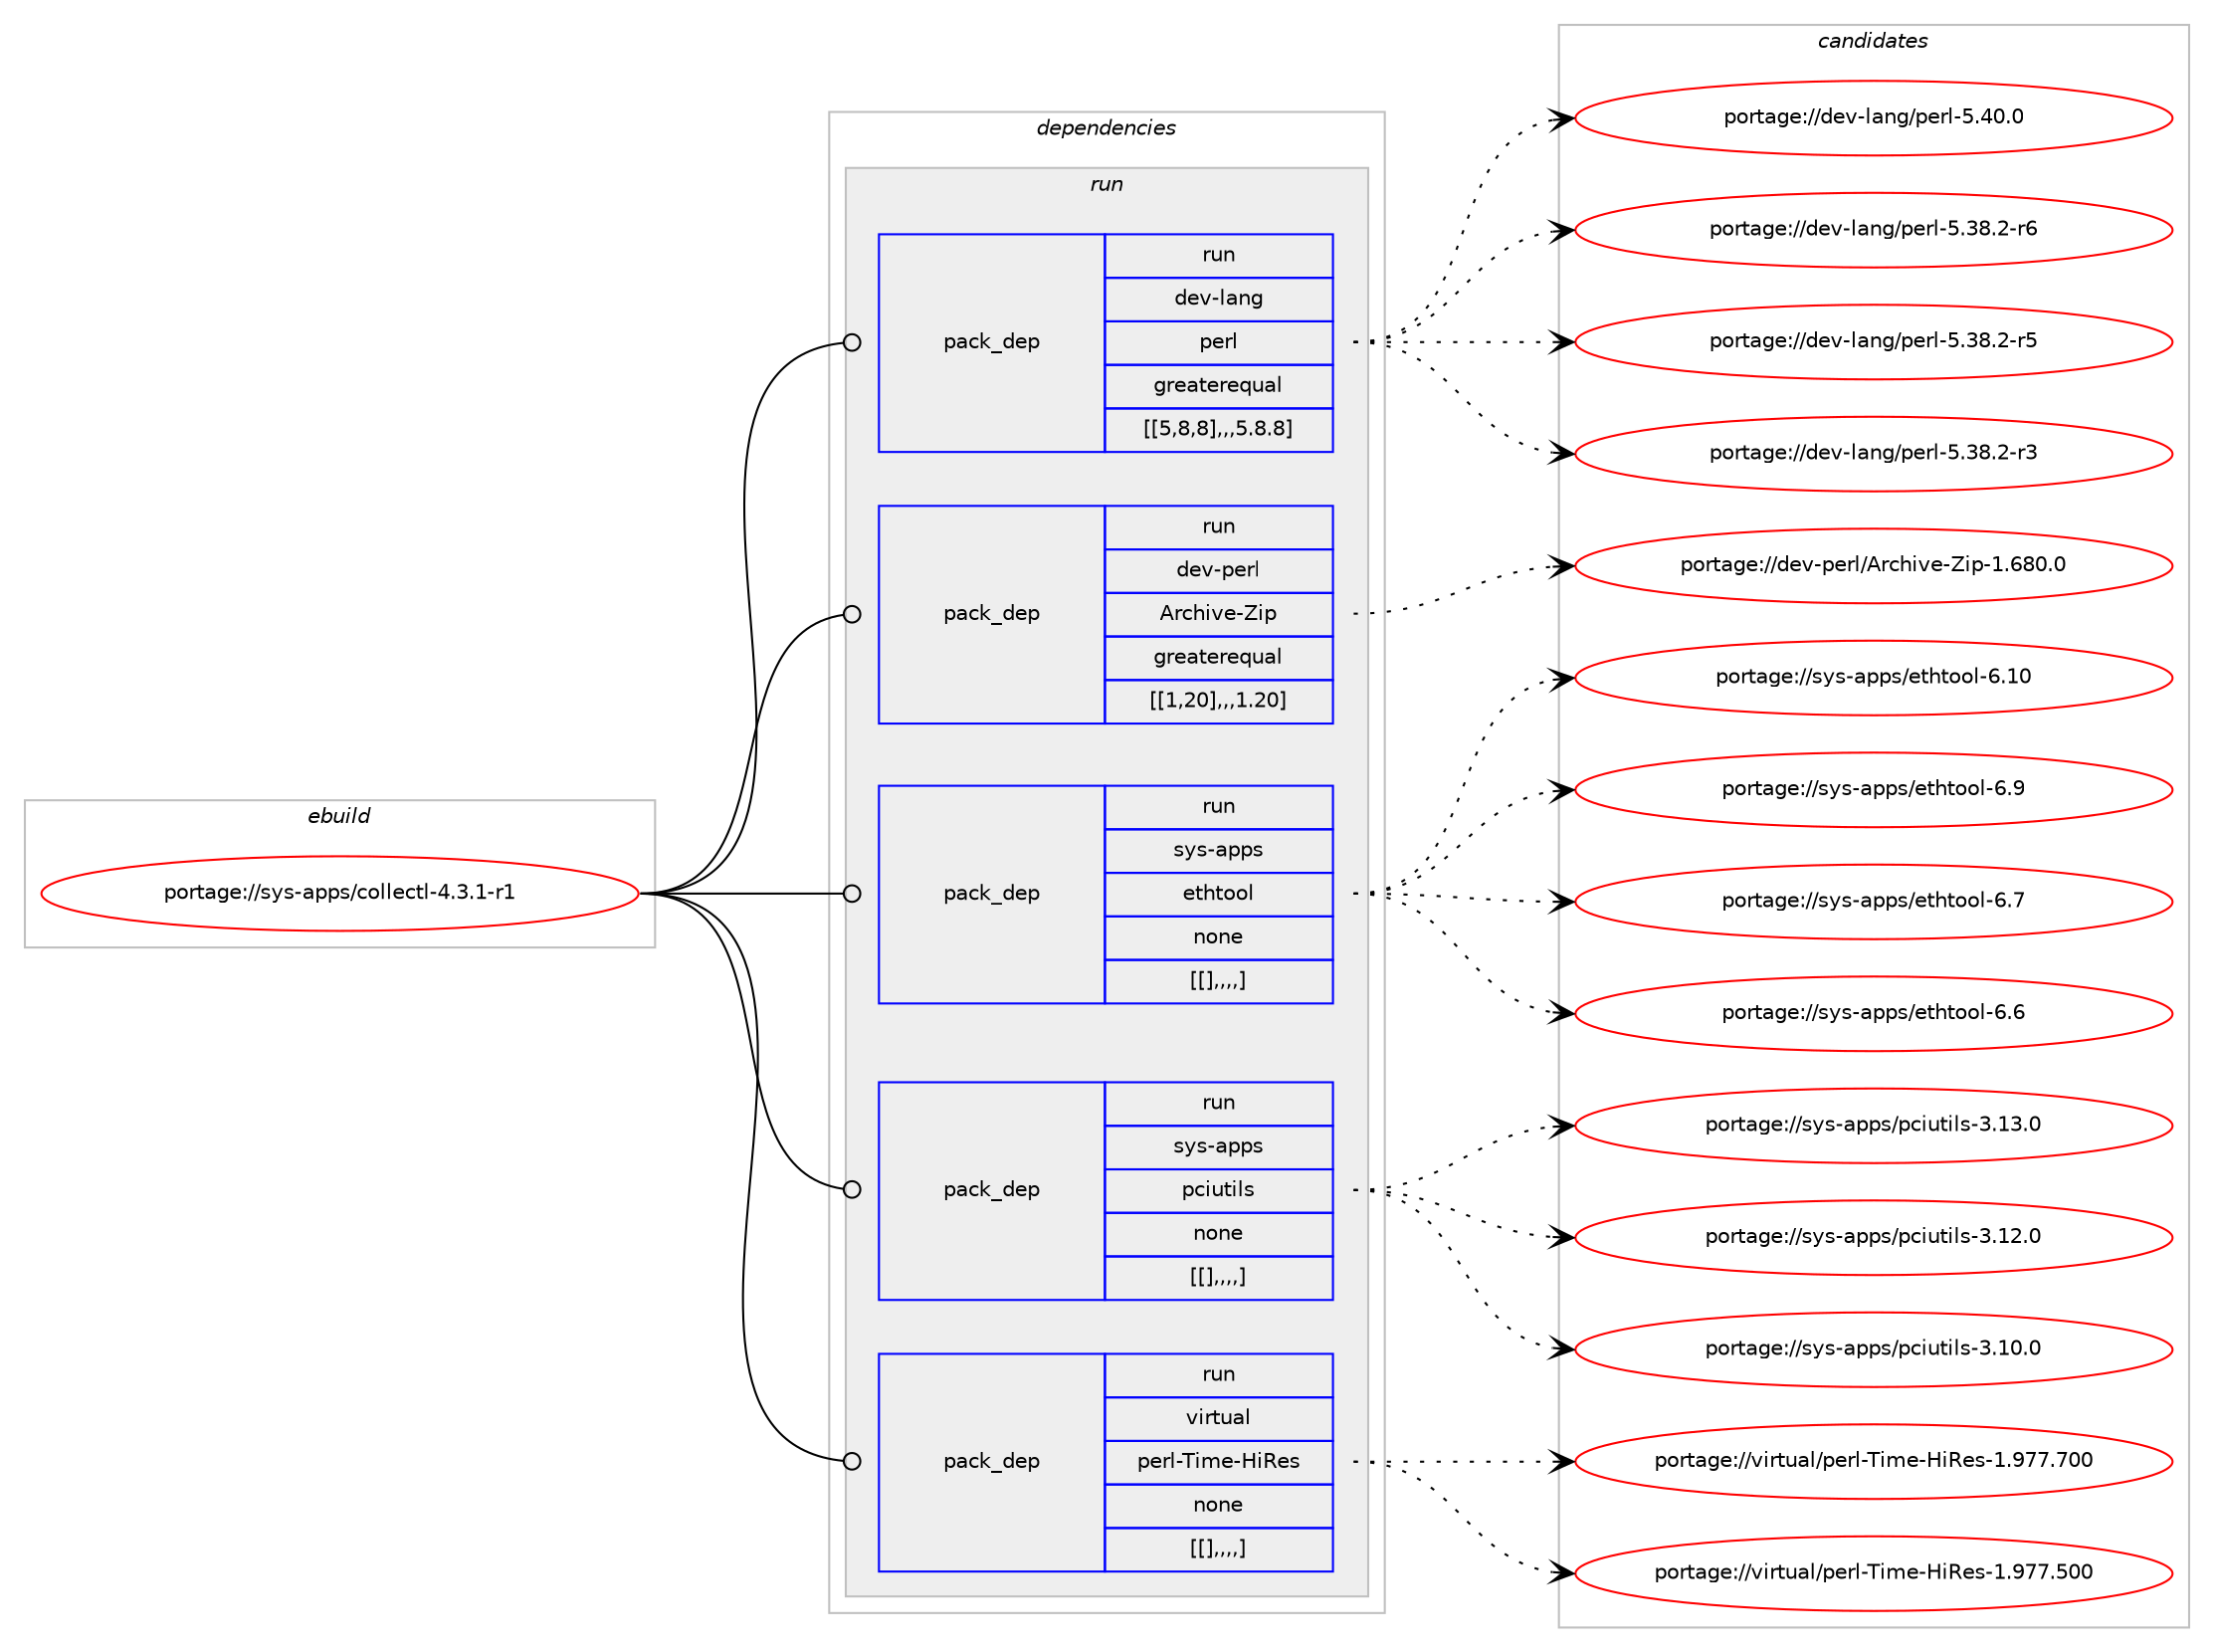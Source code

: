 digraph prolog {

# *************
# Graph options
# *************

newrank=true;
concentrate=true;
compound=true;
graph [rankdir=LR,fontname=Helvetica,fontsize=10,ranksep=1.5];#, ranksep=2.5, nodesep=0.2];
edge  [arrowhead=vee];
node  [fontname=Helvetica,fontsize=10];

# **********
# The ebuild
# **********

subgraph cluster_leftcol {
color=gray;
label=<<i>ebuild</i>>;
id [label="portage://sys-apps/collectl-4.3.1-r1", color=red, width=4, href="../sys-apps/collectl-4.3.1-r1.svg"];
}

# ****************
# The dependencies
# ****************

subgraph cluster_midcol {
color=gray;
label=<<i>dependencies</i>>;
subgraph cluster_compile {
fillcolor="#eeeeee";
style=filled;
label=<<i>compile</i>>;
}
subgraph cluster_compileandrun {
fillcolor="#eeeeee";
style=filled;
label=<<i>compile and run</i>>;
}
subgraph cluster_run {
fillcolor="#eeeeee";
style=filled;
label=<<i>run</i>>;
subgraph pack10317 {
dependency16559 [label=<<TABLE BORDER="0" CELLBORDER="1" CELLSPACING="0" CELLPADDING="4" WIDTH="220"><TR><TD ROWSPAN="6" CELLPADDING="30">pack_dep</TD></TR><TR><TD WIDTH="110">run</TD></TR><TR><TD>dev-lang</TD></TR><TR><TD>perl</TD></TR><TR><TD>greaterequal</TD></TR><TR><TD>[[5,8,8],,,5.8.8]</TD></TR></TABLE>>, shape=none, color=blue];
}
id:e -> dependency16559:w [weight=20,style="solid",arrowhead="odot"];
subgraph pack10318 {
dependency16560 [label=<<TABLE BORDER="0" CELLBORDER="1" CELLSPACING="0" CELLPADDING="4" WIDTH="220"><TR><TD ROWSPAN="6" CELLPADDING="30">pack_dep</TD></TR><TR><TD WIDTH="110">run</TD></TR><TR><TD>dev-perl</TD></TR><TR><TD>Archive-Zip</TD></TR><TR><TD>greaterequal</TD></TR><TR><TD>[[1,20],,,1.20]</TD></TR></TABLE>>, shape=none, color=blue];
}
id:e -> dependency16560:w [weight=20,style="solid",arrowhead="odot"];
subgraph pack10319 {
dependency16561 [label=<<TABLE BORDER="0" CELLBORDER="1" CELLSPACING="0" CELLPADDING="4" WIDTH="220"><TR><TD ROWSPAN="6" CELLPADDING="30">pack_dep</TD></TR><TR><TD WIDTH="110">run</TD></TR><TR><TD>sys-apps</TD></TR><TR><TD>ethtool</TD></TR><TR><TD>none</TD></TR><TR><TD>[[],,,,]</TD></TR></TABLE>>, shape=none, color=blue];
}
id:e -> dependency16561:w [weight=20,style="solid",arrowhead="odot"];
subgraph pack10320 {
dependency16562 [label=<<TABLE BORDER="0" CELLBORDER="1" CELLSPACING="0" CELLPADDING="4" WIDTH="220"><TR><TD ROWSPAN="6" CELLPADDING="30">pack_dep</TD></TR><TR><TD WIDTH="110">run</TD></TR><TR><TD>sys-apps</TD></TR><TR><TD>pciutils</TD></TR><TR><TD>none</TD></TR><TR><TD>[[],,,,]</TD></TR></TABLE>>, shape=none, color=blue];
}
id:e -> dependency16562:w [weight=20,style="solid",arrowhead="odot"];
subgraph pack10321 {
dependency16563 [label=<<TABLE BORDER="0" CELLBORDER="1" CELLSPACING="0" CELLPADDING="4" WIDTH="220"><TR><TD ROWSPAN="6" CELLPADDING="30">pack_dep</TD></TR><TR><TD WIDTH="110">run</TD></TR><TR><TD>virtual</TD></TR><TR><TD>perl-Time-HiRes</TD></TR><TR><TD>none</TD></TR><TR><TD>[[],,,,]</TD></TR></TABLE>>, shape=none, color=blue];
}
id:e -> dependency16563:w [weight=20,style="solid",arrowhead="odot"];
}
}

# **************
# The candidates
# **************

subgraph cluster_choices {
rank=same;
color=gray;
label=<<i>candidates</i>>;

subgraph choice10317 {
color=black;
nodesep=1;
choice10010111845108971101034711210111410845534652484648 [label="portage://dev-lang/perl-5.40.0", color=red, width=4,href="../dev-lang/perl-5.40.0.svg"];
choice100101118451089711010347112101114108455346515646504511454 [label="portage://dev-lang/perl-5.38.2-r6", color=red, width=4,href="../dev-lang/perl-5.38.2-r6.svg"];
choice100101118451089711010347112101114108455346515646504511453 [label="portage://dev-lang/perl-5.38.2-r5", color=red, width=4,href="../dev-lang/perl-5.38.2-r5.svg"];
choice100101118451089711010347112101114108455346515646504511451 [label="portage://dev-lang/perl-5.38.2-r3", color=red, width=4,href="../dev-lang/perl-5.38.2-r3.svg"];
dependency16559:e -> choice10010111845108971101034711210111410845534652484648:w [style=dotted,weight="100"];
dependency16559:e -> choice100101118451089711010347112101114108455346515646504511454:w [style=dotted,weight="100"];
dependency16559:e -> choice100101118451089711010347112101114108455346515646504511453:w [style=dotted,weight="100"];
dependency16559:e -> choice100101118451089711010347112101114108455346515646504511451:w [style=dotted,weight="100"];
}
subgraph choice10318 {
color=black;
nodesep=1;
choice1001011184511210111410847651149910410511810145901051124549465456484648 [label="portage://dev-perl/Archive-Zip-1.680.0", color=red, width=4,href="../dev-perl/Archive-Zip-1.680.0.svg"];
dependency16560:e -> choice1001011184511210111410847651149910410511810145901051124549465456484648:w [style=dotted,weight="100"];
}
subgraph choice10319 {
color=black;
nodesep=1;
choice1151211154597112112115471011161041161111111084554464948 [label="portage://sys-apps/ethtool-6.10", color=red, width=4,href="../sys-apps/ethtool-6.10.svg"];
choice11512111545971121121154710111610411611111110845544657 [label="portage://sys-apps/ethtool-6.9", color=red, width=4,href="../sys-apps/ethtool-6.9.svg"];
choice11512111545971121121154710111610411611111110845544655 [label="portage://sys-apps/ethtool-6.7", color=red, width=4,href="../sys-apps/ethtool-6.7.svg"];
choice11512111545971121121154710111610411611111110845544654 [label="portage://sys-apps/ethtool-6.6", color=red, width=4,href="../sys-apps/ethtool-6.6.svg"];
dependency16561:e -> choice1151211154597112112115471011161041161111111084554464948:w [style=dotted,weight="100"];
dependency16561:e -> choice11512111545971121121154710111610411611111110845544657:w [style=dotted,weight="100"];
dependency16561:e -> choice11512111545971121121154710111610411611111110845544655:w [style=dotted,weight="100"];
dependency16561:e -> choice11512111545971121121154710111610411611111110845544654:w [style=dotted,weight="100"];
}
subgraph choice10320 {
color=black;
nodesep=1;
choice1151211154597112112115471129910511711610510811545514649514648 [label="portage://sys-apps/pciutils-3.13.0", color=red, width=4,href="../sys-apps/pciutils-3.13.0.svg"];
choice1151211154597112112115471129910511711610510811545514649504648 [label="portage://sys-apps/pciutils-3.12.0", color=red, width=4,href="../sys-apps/pciutils-3.12.0.svg"];
choice1151211154597112112115471129910511711610510811545514649484648 [label="portage://sys-apps/pciutils-3.10.0", color=red, width=4,href="../sys-apps/pciutils-3.10.0.svg"];
dependency16562:e -> choice1151211154597112112115471129910511711610510811545514649514648:w [style=dotted,weight="100"];
dependency16562:e -> choice1151211154597112112115471129910511711610510811545514649504648:w [style=dotted,weight="100"];
dependency16562:e -> choice1151211154597112112115471129910511711610510811545514649484648:w [style=dotted,weight="100"];
}
subgraph choice10321 {
color=black;
nodesep=1;
choice1181051141161179710847112101114108458410510910145721058210111545494657555546554848 [label="portage://virtual/perl-Time-HiRes-1.977.700", color=red, width=4,href="../virtual/perl-Time-HiRes-1.977.700.svg"];
choice1181051141161179710847112101114108458410510910145721058210111545494657555546534848 [label="portage://virtual/perl-Time-HiRes-1.977.500", color=red, width=4,href="../virtual/perl-Time-HiRes-1.977.500.svg"];
dependency16563:e -> choice1181051141161179710847112101114108458410510910145721058210111545494657555546554848:w [style=dotted,weight="100"];
dependency16563:e -> choice1181051141161179710847112101114108458410510910145721058210111545494657555546534848:w [style=dotted,weight="100"];
}
}

}
